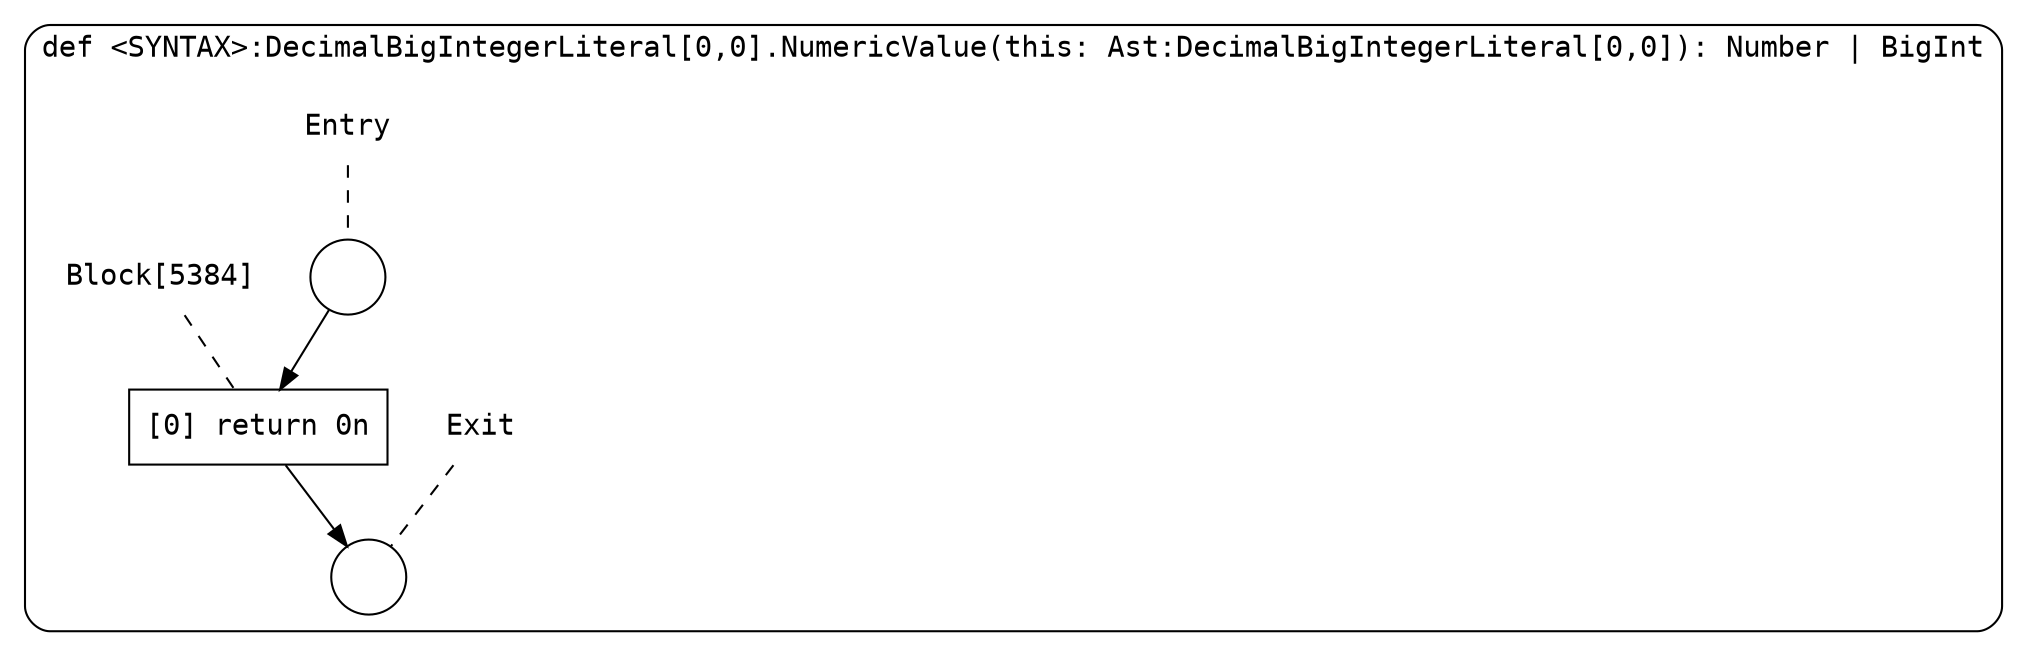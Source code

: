 digraph {
  graph [fontname = "Consolas"]
  node [fontname = "Consolas"]
  edge [fontname = "Consolas"]
  subgraph cluster1180 {
    label = "def <SYNTAX>:DecimalBigIntegerLiteral[0,0].NumericValue(this: Ast:DecimalBigIntegerLiteral[0,0]): Number | BigInt"
    style = rounded
    cluster1180_entry_name [shape=none, label=<<font color="black">Entry</font>>]
    cluster1180_entry_name -> cluster1180_entry [arrowhead=none, color="black", style=dashed]
    cluster1180_entry [shape=circle label=" " color="black" fillcolor="white" style=filled]
    cluster1180_entry -> node5384 [color="black"]
    cluster1180_exit_name [shape=none, label=<<font color="black">Exit</font>>]
    cluster1180_exit_name -> cluster1180_exit [arrowhead=none, color="black", style=dashed]
    cluster1180_exit [shape=circle label=" " color="black" fillcolor="white" style=filled]
    node5384_name [shape=none, label=<<font color="black">Block[5384]</font>>]
    node5384_name -> node5384 [arrowhead=none, color="black", style=dashed]
    node5384 [shape=box, label=<<font color="black">[0] return 0n<BR ALIGN="LEFT"/></font>> color="black" fillcolor="white", style=filled]
    node5384 -> cluster1180_exit [color="black"]
  }
}
